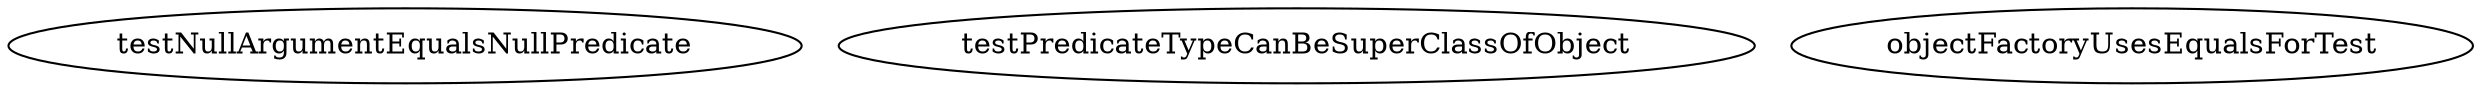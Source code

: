 digraph G {
testNullArgumentEqualsNullPredicate;
testPredicateTypeCanBeSuperClassOfObject;
objectFactoryUsesEqualsForTest;
}